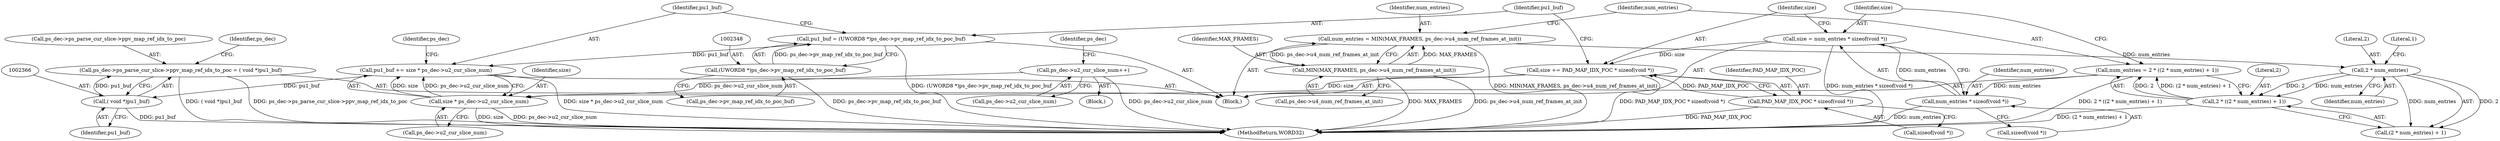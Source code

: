 digraph "0_Android_8b5fd8f24eba5dd19ab2f80ea11a9125aa882ae2@pointer" {
"1002359" [label="(Call,ps_dec->ps_parse_cur_slice->ppv_map_ref_idx_to_poc = ( void *)pu1_buf)"];
"1002365" [label="(Call,( void *)pu1_buf)"];
"1002352" [label="(Call,pu1_buf += size * ps_dec->u2_cur_slice_num)"];
"1002354" [label="(Call,size * ps_dec->u2_cur_slice_num)"];
"1002339" [label="(Call,size += PAD_MAP_IDX_POC * sizeof(void *))"];
"1002341" [label="(Call,PAD_MAP_IDX_POC * sizeof(void *))"];
"1002333" [label="(Call,size = num_entries * sizeof(void *))"];
"1002335" [label="(Call,num_entries * sizeof(void *))"];
"1002324" [label="(Call,num_entries = 2 * ((2 * num_entries) + 1))"];
"1002326" [label="(Call,2 * ((2 * num_entries) + 1))"];
"1002329" [label="(Call,2 * num_entries)"];
"1002317" [label="(Call,num_entries = MIN(MAX_FRAMES, ps_dec->u4_num_ref_frames_at_init))"];
"1002319" [label="(Call,MIN(MAX_FRAMES, ps_dec->u4_num_ref_frames_at_init))"];
"1001152" [label="(Call,ps_dec->u2_cur_slice_num++)"];
"1002345" [label="(Call,pu1_buf = (UWORD8 *)ps_dec->pv_map_ref_idx_to_poc_buf)"];
"1002347" [label="(Call,(UWORD8 *)ps_dec->pv_map_ref_idx_to_poc_buf)"];
"1002356" [label="(Call,ps_dec->u2_cur_slice_num)"];
"1002313" [label="(Block,)"];
"1002341" [label="(Call,PAD_MAP_IDX_POC * sizeof(void *))"];
"1002568" [label="(MethodReturn,WORD32)"];
"1002355" [label="(Identifier,size)"];
"1002342" [label="(Identifier,PAD_MAP_IDX_POC)"];
"1002347" [label="(Call,(UWORD8 *)ps_dec->pv_map_ref_idx_to_poc_buf)"];
"1002353" [label="(Identifier,pu1_buf)"];
"1002333" [label="(Call,size = num_entries * sizeof(void *))"];
"1002345" [label="(Call,pu1_buf = (UWORD8 *)ps_dec->pv_map_ref_idx_to_poc_buf)"];
"1001147" [label="(Block,)"];
"1002318" [label="(Identifier,num_entries)"];
"1002332" [label="(Literal,1)"];
"1002326" [label="(Call,2 * ((2 * num_entries) + 1))"];
"1001160" [label="(Identifier,ps_dec)"];
"1001152" [label="(Call,ps_dec->u2_cur_slice_num++)"];
"1002359" [label="(Call,ps_dec->ps_parse_cur_slice->ppv_map_ref_idx_to_poc = ( void *)pu1_buf)"];
"1002360" [label="(Call,ps_dec->ps_parse_cur_slice->ppv_map_ref_idx_to_poc)"];
"1002354" [label="(Call,size * ps_dec->u2_cur_slice_num)"];
"1002340" [label="(Identifier,size)"];
"1002362" [label="(Identifier,ps_dec)"];
"1002336" [label="(Identifier,num_entries)"];
"1002331" [label="(Identifier,num_entries)"];
"1002335" [label="(Call,num_entries * sizeof(void *))"];
"1002317" [label="(Call,num_entries = MIN(MAX_FRAMES, ps_dec->u4_num_ref_frames_at_init))"];
"1002319" [label="(Call,MIN(MAX_FRAMES, ps_dec->u4_num_ref_frames_at_init))"];
"1002365" [label="(Call,( void *)pu1_buf)"];
"1002320" [label="(Identifier,MAX_FRAMES)"];
"1002325" [label="(Identifier,num_entries)"];
"1002328" [label="(Call,(2 * num_entries) + 1)"];
"1002324" [label="(Call,num_entries = 2 * ((2 * num_entries) + 1))"];
"1002343" [label="(Call,sizeof(void *))"];
"1002329" [label="(Call,2 * num_entries)"];
"1002352" [label="(Call,pu1_buf += size * ps_dec->u2_cur_slice_num)"];
"1002321" [label="(Call,ps_dec->u4_num_ref_frames_at_init)"];
"1002349" [label="(Call,ps_dec->pv_map_ref_idx_to_poc_buf)"];
"1002346" [label="(Identifier,pu1_buf)"];
"1002339" [label="(Call,size += PAD_MAP_IDX_POC * sizeof(void *))"];
"1002327" [label="(Literal,2)"];
"1002367" [label="(Identifier,pu1_buf)"];
"1001153" [label="(Call,ps_dec->u2_cur_slice_num)"];
"1002334" [label="(Identifier,size)"];
"1002337" [label="(Call,sizeof(void *))"];
"1002370" [label="(Identifier,ps_dec)"];
"1002330" [label="(Literal,2)"];
"1002359" -> "1002313"  [label="AST: "];
"1002359" -> "1002365"  [label="CFG: "];
"1002360" -> "1002359"  [label="AST: "];
"1002365" -> "1002359"  [label="AST: "];
"1002370" -> "1002359"  [label="CFG: "];
"1002359" -> "1002568"  [label="DDG: ( void *)pu1_buf"];
"1002359" -> "1002568"  [label="DDG: ps_dec->ps_parse_cur_slice->ppv_map_ref_idx_to_poc"];
"1002365" -> "1002359"  [label="DDG: pu1_buf"];
"1002365" -> "1002367"  [label="CFG: "];
"1002366" -> "1002365"  [label="AST: "];
"1002367" -> "1002365"  [label="AST: "];
"1002365" -> "1002568"  [label="DDG: pu1_buf"];
"1002352" -> "1002365"  [label="DDG: pu1_buf"];
"1002352" -> "1002313"  [label="AST: "];
"1002352" -> "1002354"  [label="CFG: "];
"1002353" -> "1002352"  [label="AST: "];
"1002354" -> "1002352"  [label="AST: "];
"1002362" -> "1002352"  [label="CFG: "];
"1002352" -> "1002568"  [label="DDG: size * ps_dec->u2_cur_slice_num"];
"1002354" -> "1002352"  [label="DDG: size"];
"1002354" -> "1002352"  [label="DDG: ps_dec->u2_cur_slice_num"];
"1002345" -> "1002352"  [label="DDG: pu1_buf"];
"1002354" -> "1002356"  [label="CFG: "];
"1002355" -> "1002354"  [label="AST: "];
"1002356" -> "1002354"  [label="AST: "];
"1002354" -> "1002568"  [label="DDG: ps_dec->u2_cur_slice_num"];
"1002354" -> "1002568"  [label="DDG: size"];
"1002339" -> "1002354"  [label="DDG: size"];
"1001152" -> "1002354"  [label="DDG: ps_dec->u2_cur_slice_num"];
"1002339" -> "1002313"  [label="AST: "];
"1002339" -> "1002341"  [label="CFG: "];
"1002340" -> "1002339"  [label="AST: "];
"1002341" -> "1002339"  [label="AST: "];
"1002346" -> "1002339"  [label="CFG: "];
"1002339" -> "1002568"  [label="DDG: PAD_MAP_IDX_POC * sizeof(void *)"];
"1002341" -> "1002339"  [label="DDG: PAD_MAP_IDX_POC"];
"1002333" -> "1002339"  [label="DDG: size"];
"1002341" -> "1002343"  [label="CFG: "];
"1002342" -> "1002341"  [label="AST: "];
"1002343" -> "1002341"  [label="AST: "];
"1002341" -> "1002568"  [label="DDG: PAD_MAP_IDX_POC"];
"1002333" -> "1002313"  [label="AST: "];
"1002333" -> "1002335"  [label="CFG: "];
"1002334" -> "1002333"  [label="AST: "];
"1002335" -> "1002333"  [label="AST: "];
"1002340" -> "1002333"  [label="CFG: "];
"1002333" -> "1002568"  [label="DDG: num_entries * sizeof(void *)"];
"1002335" -> "1002333"  [label="DDG: num_entries"];
"1002335" -> "1002337"  [label="CFG: "];
"1002336" -> "1002335"  [label="AST: "];
"1002337" -> "1002335"  [label="AST: "];
"1002335" -> "1002568"  [label="DDG: num_entries"];
"1002324" -> "1002335"  [label="DDG: num_entries"];
"1002324" -> "1002313"  [label="AST: "];
"1002324" -> "1002326"  [label="CFG: "];
"1002325" -> "1002324"  [label="AST: "];
"1002326" -> "1002324"  [label="AST: "];
"1002334" -> "1002324"  [label="CFG: "];
"1002324" -> "1002568"  [label="DDG: 2 * ((2 * num_entries) + 1)"];
"1002326" -> "1002324"  [label="DDG: 2"];
"1002326" -> "1002324"  [label="DDG: (2 * num_entries) + 1"];
"1002326" -> "1002328"  [label="CFG: "];
"1002327" -> "1002326"  [label="AST: "];
"1002328" -> "1002326"  [label="AST: "];
"1002326" -> "1002568"  [label="DDG: (2 * num_entries) + 1"];
"1002329" -> "1002326"  [label="DDG: 2"];
"1002329" -> "1002326"  [label="DDG: num_entries"];
"1002329" -> "1002328"  [label="AST: "];
"1002329" -> "1002331"  [label="CFG: "];
"1002330" -> "1002329"  [label="AST: "];
"1002331" -> "1002329"  [label="AST: "];
"1002332" -> "1002329"  [label="CFG: "];
"1002329" -> "1002328"  [label="DDG: 2"];
"1002329" -> "1002328"  [label="DDG: num_entries"];
"1002317" -> "1002329"  [label="DDG: num_entries"];
"1002317" -> "1002313"  [label="AST: "];
"1002317" -> "1002319"  [label="CFG: "];
"1002318" -> "1002317"  [label="AST: "];
"1002319" -> "1002317"  [label="AST: "];
"1002325" -> "1002317"  [label="CFG: "];
"1002317" -> "1002568"  [label="DDG: MIN(MAX_FRAMES, ps_dec->u4_num_ref_frames_at_init)"];
"1002319" -> "1002317"  [label="DDG: MAX_FRAMES"];
"1002319" -> "1002317"  [label="DDG: ps_dec->u4_num_ref_frames_at_init"];
"1002319" -> "1002321"  [label="CFG: "];
"1002320" -> "1002319"  [label="AST: "];
"1002321" -> "1002319"  [label="AST: "];
"1002319" -> "1002568"  [label="DDG: ps_dec->u4_num_ref_frames_at_init"];
"1002319" -> "1002568"  [label="DDG: MAX_FRAMES"];
"1001152" -> "1001147"  [label="AST: "];
"1001152" -> "1001153"  [label="CFG: "];
"1001153" -> "1001152"  [label="AST: "];
"1001160" -> "1001152"  [label="CFG: "];
"1001152" -> "1002568"  [label="DDG: ps_dec->u2_cur_slice_num"];
"1002345" -> "1002313"  [label="AST: "];
"1002345" -> "1002347"  [label="CFG: "];
"1002346" -> "1002345"  [label="AST: "];
"1002347" -> "1002345"  [label="AST: "];
"1002353" -> "1002345"  [label="CFG: "];
"1002345" -> "1002568"  [label="DDG: (UWORD8 *)ps_dec->pv_map_ref_idx_to_poc_buf"];
"1002347" -> "1002345"  [label="DDG: ps_dec->pv_map_ref_idx_to_poc_buf"];
"1002347" -> "1002349"  [label="CFG: "];
"1002348" -> "1002347"  [label="AST: "];
"1002349" -> "1002347"  [label="AST: "];
"1002347" -> "1002568"  [label="DDG: ps_dec->pv_map_ref_idx_to_poc_buf"];
}
